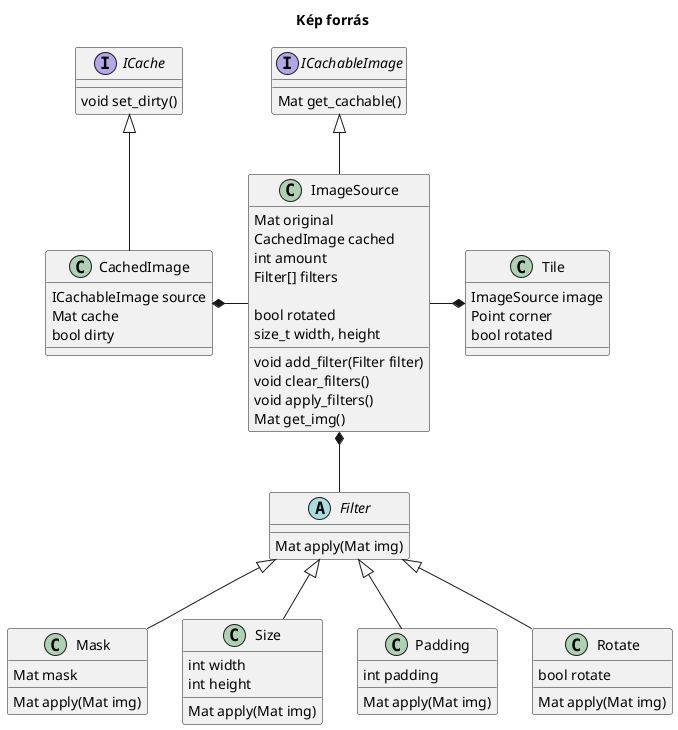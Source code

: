 @startuml img_source

title Kép forrás

class ImageSource {
    Mat original
    CachedImage cached
    int amount
    Filter[] filters
    
    bool rotated
    size_t width, height
    
    void add_filter(Filter filter)
    void clear_filters()
    void apply_filters()
    Mat get_img()
}

abstract Filter {
    Mat apply(Mat img)
}
ImageSource *-- Filter


class Mask {
    Mat mask
    Mat apply(Mat img)
}
Filter <|-- Mask

class Size {
    int width
    int height
    Mat apply(Mat img)
}
Filter <|-- Size

class Padding {
    int padding
    Mat apply(Mat img)
}
Filter <|-- Padding

class Rotate {
    bool rotate
    Mat apply(Mat img)
}
Filter <|-- Rotate

class Tile {
    ImageSource image
    Point corner
    bool rotated
}
ImageSource -* Tile

class CachedImage {
    ICachableImage source
    Mat cache
    bool dirty
}
CachedImage *- ImageSource


interface ICache {
    void set_dirty()
}

interface ICachableImage {
    Mat get_cachable()
}

ICache <|-- CachedImage
ICachableImage <|-- ImageSource

@enduml